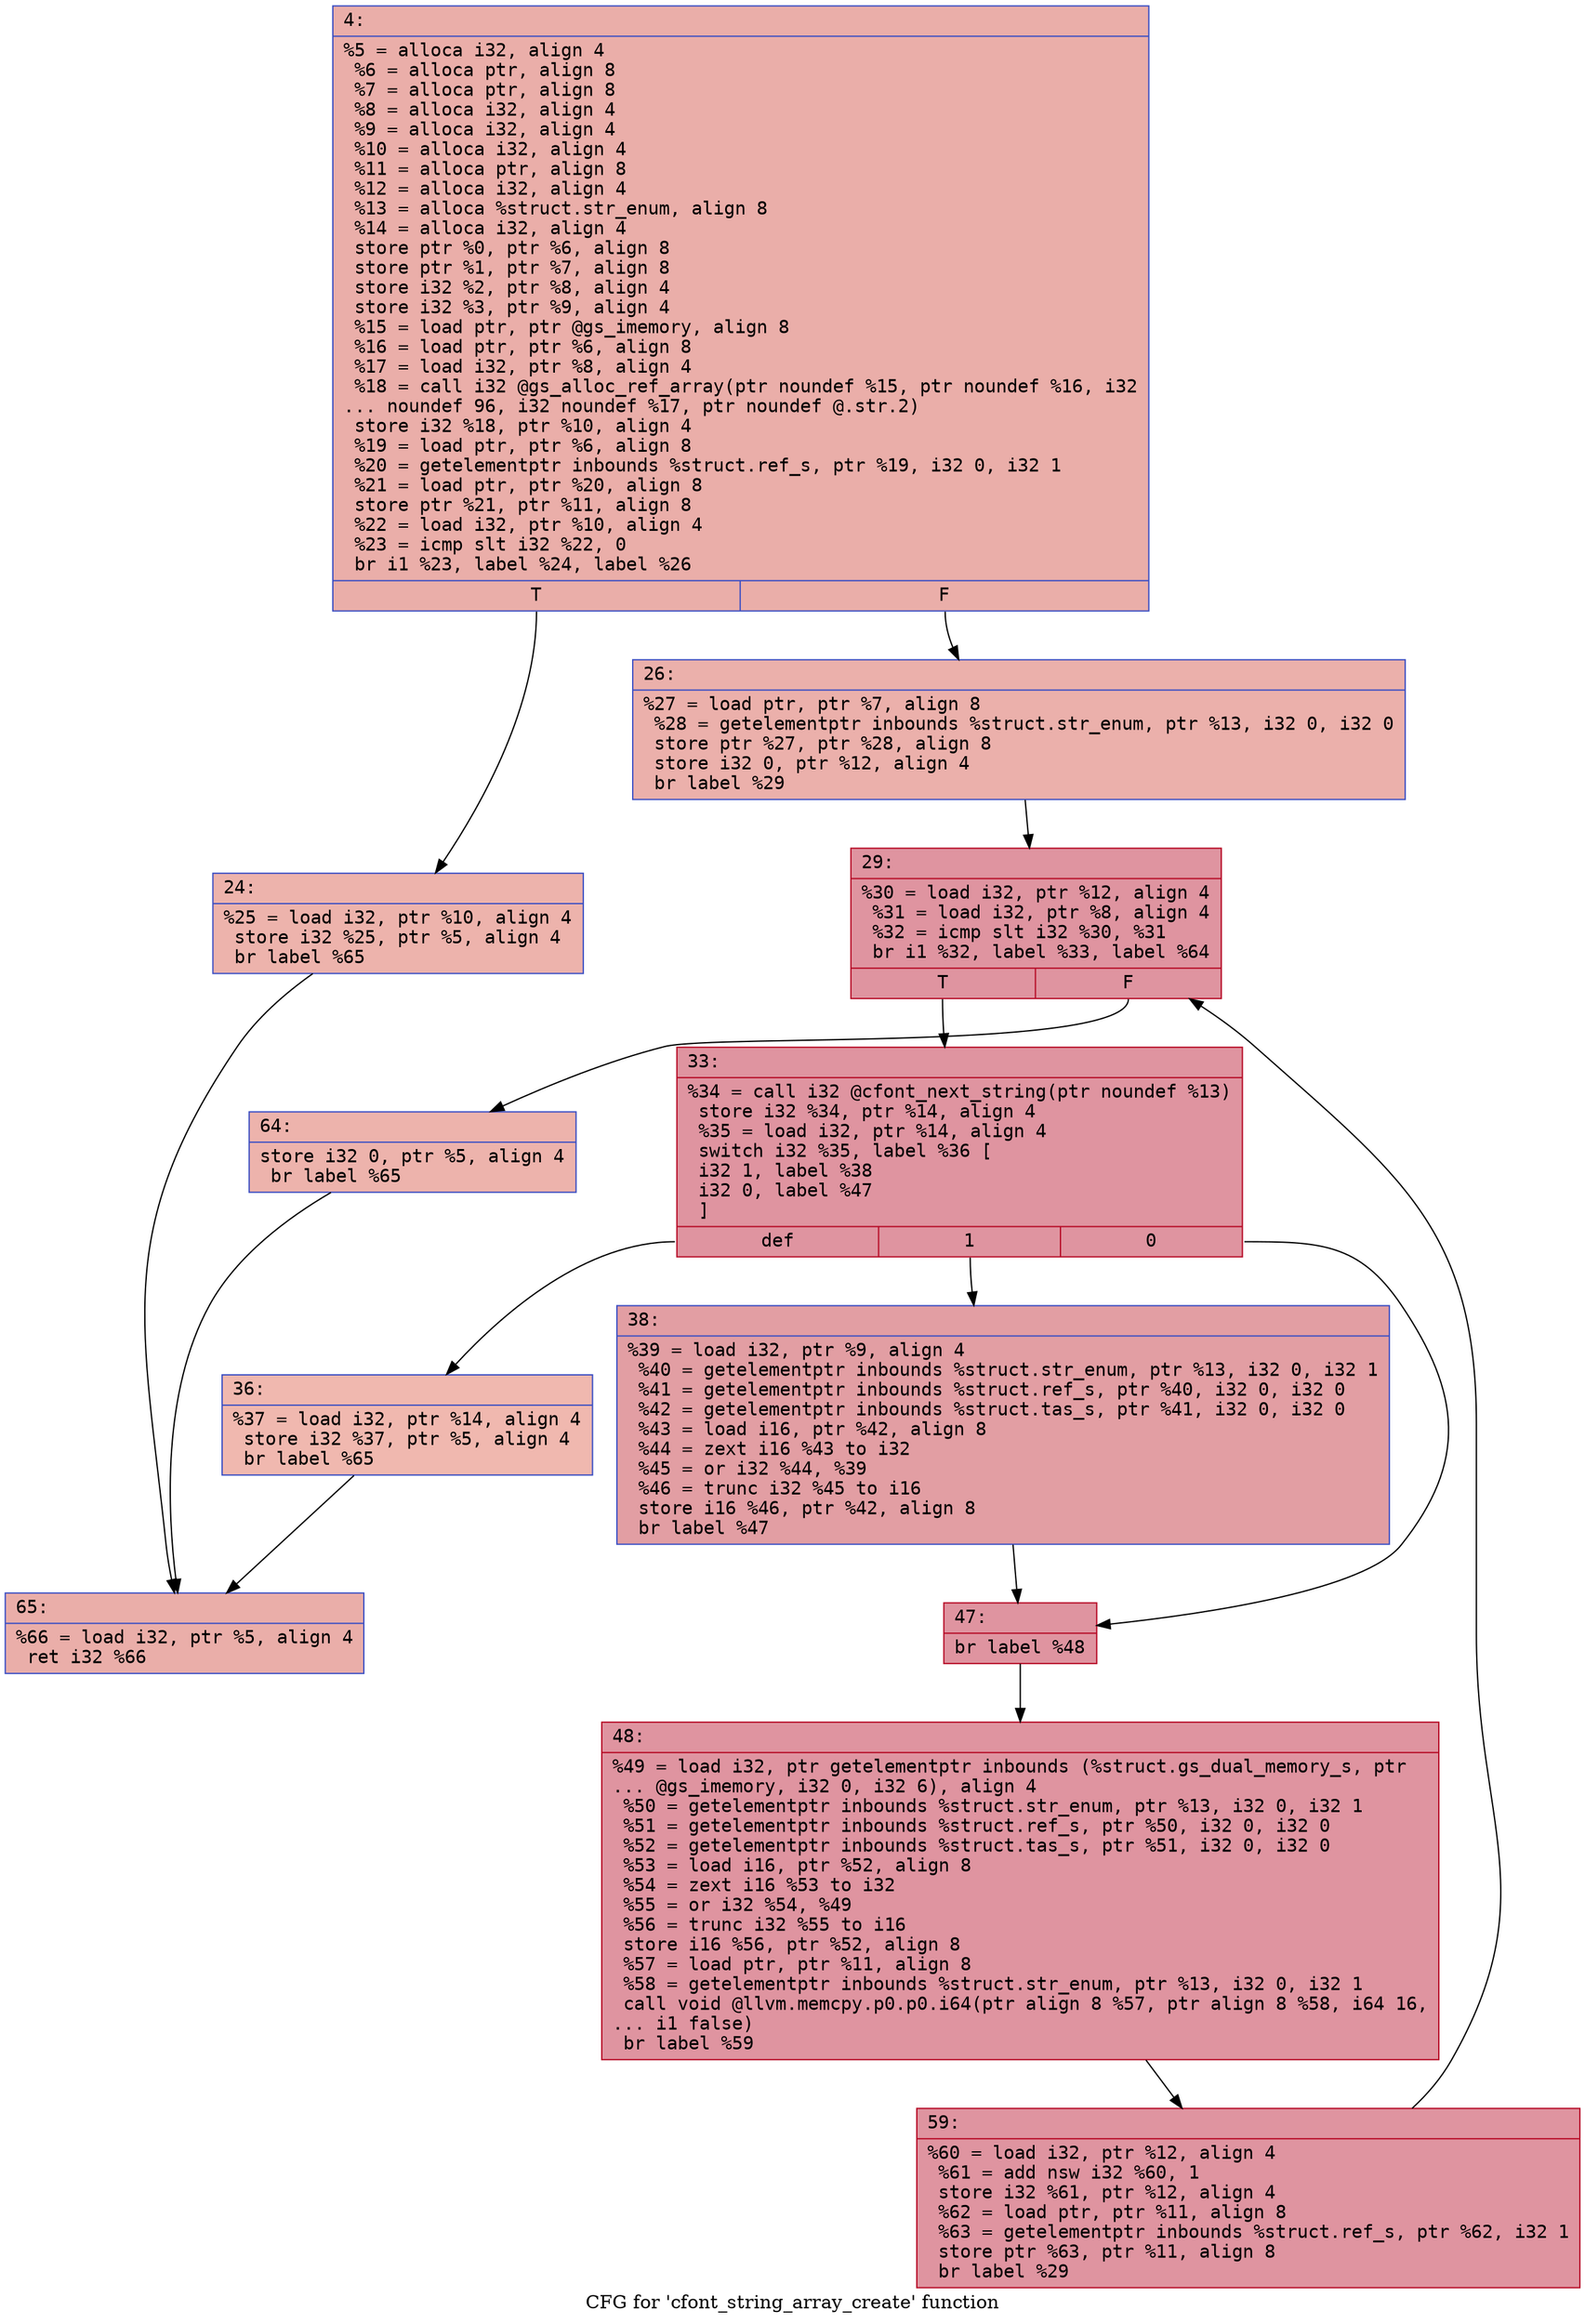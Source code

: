 digraph "CFG for 'cfont_string_array_create' function" {
	label="CFG for 'cfont_string_array_create' function";

	Node0x600001707250 [shape=record,color="#3d50c3ff", style=filled, fillcolor="#d0473d70" fontname="Courier",label="{4:\l|  %5 = alloca i32, align 4\l  %6 = alloca ptr, align 8\l  %7 = alloca ptr, align 8\l  %8 = alloca i32, align 4\l  %9 = alloca i32, align 4\l  %10 = alloca i32, align 4\l  %11 = alloca ptr, align 8\l  %12 = alloca i32, align 4\l  %13 = alloca %struct.str_enum, align 8\l  %14 = alloca i32, align 4\l  store ptr %0, ptr %6, align 8\l  store ptr %1, ptr %7, align 8\l  store i32 %2, ptr %8, align 4\l  store i32 %3, ptr %9, align 4\l  %15 = load ptr, ptr @gs_imemory, align 8\l  %16 = load ptr, ptr %6, align 8\l  %17 = load i32, ptr %8, align 4\l  %18 = call i32 @gs_alloc_ref_array(ptr noundef %15, ptr noundef %16, i32\l... noundef 96, i32 noundef %17, ptr noundef @.str.2)\l  store i32 %18, ptr %10, align 4\l  %19 = load ptr, ptr %6, align 8\l  %20 = getelementptr inbounds %struct.ref_s, ptr %19, i32 0, i32 1\l  %21 = load ptr, ptr %20, align 8\l  store ptr %21, ptr %11, align 8\l  %22 = load i32, ptr %10, align 4\l  %23 = icmp slt i32 %22, 0\l  br i1 %23, label %24, label %26\l|{<s0>T|<s1>F}}"];
	Node0x600001707250:s0 -> Node0x6000017072a0[tooltip="4 -> 24\nProbability 37.50%" ];
	Node0x600001707250:s1 -> Node0x6000017072f0[tooltip="4 -> 26\nProbability 62.50%" ];
	Node0x6000017072a0 [shape=record,color="#3d50c3ff", style=filled, fillcolor="#d6524470" fontname="Courier",label="{24:\l|  %25 = load i32, ptr %10, align 4\l  store i32 %25, ptr %5, align 4\l  br label %65\l}"];
	Node0x6000017072a0 -> Node0x6000017075c0[tooltip="24 -> 65\nProbability 100.00%" ];
	Node0x6000017072f0 [shape=record,color="#3d50c3ff", style=filled, fillcolor="#d24b4070" fontname="Courier",label="{26:\l|  %27 = load ptr, ptr %7, align 8\l  %28 = getelementptr inbounds %struct.str_enum, ptr %13, i32 0, i32 0\l  store ptr %27, ptr %28, align 8\l  store i32 0, ptr %12, align 4\l  br label %29\l}"];
	Node0x6000017072f0 -> Node0x600001707340[tooltip="26 -> 29\nProbability 100.00%" ];
	Node0x600001707340 [shape=record,color="#b70d28ff", style=filled, fillcolor="#b70d2870" fontname="Courier",label="{29:\l|  %30 = load i32, ptr %12, align 4\l  %31 = load i32, ptr %8, align 4\l  %32 = icmp slt i32 %30, %31\l  br i1 %32, label %33, label %64\l|{<s0>T|<s1>F}}"];
	Node0x600001707340:s0 -> Node0x600001707390[tooltip="29 -> 33\nProbability 96.88%" ];
	Node0x600001707340:s1 -> Node0x600001707570[tooltip="29 -> 64\nProbability 3.12%" ];
	Node0x600001707390 [shape=record,color="#b70d28ff", style=filled, fillcolor="#b70d2870" fontname="Courier",label="{33:\l|  %34 = call i32 @cfont_next_string(ptr noundef %13)\l  store i32 %34, ptr %14, align 4\l  %35 = load i32, ptr %14, align 4\l  switch i32 %35, label %36 [\l    i32 1, label %38\l    i32 0, label %47\l  ]\l|{<s0>def|<s1>1|<s2>0}}"];
	Node0x600001707390:s0 -> Node0x6000017073e0[tooltip="33 -> 36\nProbability 1.59%" ];
	Node0x600001707390:s1 -> Node0x600001707430[tooltip="33 -> 38\nProbability 49.21%" ];
	Node0x600001707390:s2 -> Node0x600001707480[tooltip="33 -> 47\nProbability 49.21%" ];
	Node0x6000017073e0 [shape=record,color="#3d50c3ff", style=filled, fillcolor="#dc5d4a70" fontname="Courier",label="{36:\l|  %37 = load i32, ptr %14, align 4\l  store i32 %37, ptr %5, align 4\l  br label %65\l}"];
	Node0x6000017073e0 -> Node0x6000017075c0[tooltip="36 -> 65\nProbability 100.00%" ];
	Node0x600001707430 [shape=record,color="#3d50c3ff", style=filled, fillcolor="#be242e70" fontname="Courier",label="{38:\l|  %39 = load i32, ptr %9, align 4\l  %40 = getelementptr inbounds %struct.str_enum, ptr %13, i32 0, i32 1\l  %41 = getelementptr inbounds %struct.ref_s, ptr %40, i32 0, i32 0\l  %42 = getelementptr inbounds %struct.tas_s, ptr %41, i32 0, i32 0\l  %43 = load i16, ptr %42, align 8\l  %44 = zext i16 %43 to i32\l  %45 = or i32 %44, %39\l  %46 = trunc i32 %45 to i16\l  store i16 %46, ptr %42, align 8\l  br label %47\l}"];
	Node0x600001707430 -> Node0x600001707480[tooltip="38 -> 47\nProbability 100.00%" ];
	Node0x600001707480 [shape=record,color="#b70d28ff", style=filled, fillcolor="#b70d2870" fontname="Courier",label="{47:\l|  br label %48\l}"];
	Node0x600001707480 -> Node0x6000017074d0[tooltip="47 -> 48\nProbability 100.00%" ];
	Node0x6000017074d0 [shape=record,color="#b70d28ff", style=filled, fillcolor="#b70d2870" fontname="Courier",label="{48:\l|  %49 = load i32, ptr getelementptr inbounds (%struct.gs_dual_memory_s, ptr\l... @gs_imemory, i32 0, i32 6), align 4\l  %50 = getelementptr inbounds %struct.str_enum, ptr %13, i32 0, i32 1\l  %51 = getelementptr inbounds %struct.ref_s, ptr %50, i32 0, i32 0\l  %52 = getelementptr inbounds %struct.tas_s, ptr %51, i32 0, i32 0\l  %53 = load i16, ptr %52, align 8\l  %54 = zext i16 %53 to i32\l  %55 = or i32 %54, %49\l  %56 = trunc i32 %55 to i16\l  store i16 %56, ptr %52, align 8\l  %57 = load ptr, ptr %11, align 8\l  %58 = getelementptr inbounds %struct.str_enum, ptr %13, i32 0, i32 1\l  call void @llvm.memcpy.p0.p0.i64(ptr align 8 %57, ptr align 8 %58, i64 16,\l... i1 false)\l  br label %59\l}"];
	Node0x6000017074d0 -> Node0x600001707520[tooltip="48 -> 59\nProbability 100.00%" ];
	Node0x600001707520 [shape=record,color="#b70d28ff", style=filled, fillcolor="#b70d2870" fontname="Courier",label="{59:\l|  %60 = load i32, ptr %12, align 4\l  %61 = add nsw i32 %60, 1\l  store i32 %61, ptr %12, align 4\l  %62 = load ptr, ptr %11, align 8\l  %63 = getelementptr inbounds %struct.ref_s, ptr %62, i32 1\l  store ptr %63, ptr %11, align 8\l  br label %29\l}"];
	Node0x600001707520 -> Node0x600001707340[tooltip="59 -> 29\nProbability 100.00%" ];
	Node0x600001707570 [shape=record,color="#3d50c3ff", style=filled, fillcolor="#d6524470" fontname="Courier",label="{64:\l|  store i32 0, ptr %5, align 4\l  br label %65\l}"];
	Node0x600001707570 -> Node0x6000017075c0[tooltip="64 -> 65\nProbability 100.00%" ];
	Node0x6000017075c0 [shape=record,color="#3d50c3ff", style=filled, fillcolor="#d0473d70" fontname="Courier",label="{65:\l|  %66 = load i32, ptr %5, align 4\l  ret i32 %66\l}"];
}
